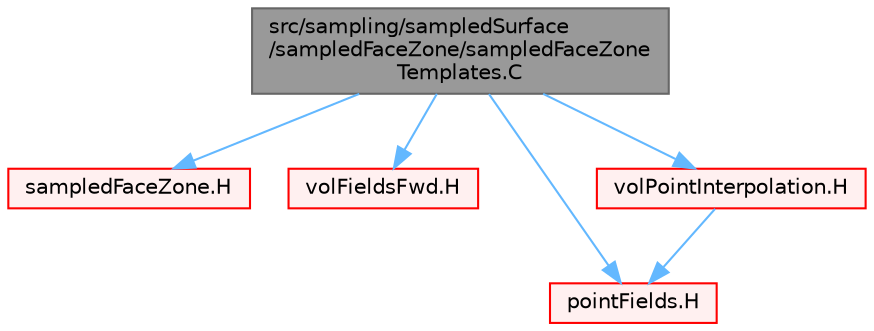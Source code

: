 digraph "src/sampling/sampledSurface/sampledFaceZone/sampledFaceZoneTemplates.C"
{
 // LATEX_PDF_SIZE
  bgcolor="transparent";
  edge [fontname=Helvetica,fontsize=10,labelfontname=Helvetica,labelfontsize=10];
  node [fontname=Helvetica,fontsize=10,shape=box,height=0.2,width=0.4];
  Node1 [id="Node000001",label="src/sampling/sampledSurface\l/sampledFaceZone/sampledFaceZone\lTemplates.C",height=0.2,width=0.4,color="gray40", fillcolor="grey60", style="filled", fontcolor="black",tooltip=" "];
  Node1 -> Node2 [id="edge1_Node000001_Node000002",color="steelblue1",style="solid",tooltip=" "];
  Node2 [id="Node000002",label="sampledFaceZone.H",height=0.2,width=0.4,color="red", fillcolor="#FFF0F0", style="filled",URL="$sampledFaceZone_8H.html",tooltip=" "];
  Node1 -> Node284 [id="edge2_Node000001_Node000284",color="steelblue1",style="solid",tooltip=" "];
  Node284 [id="Node000284",label="volFieldsFwd.H",height=0.2,width=0.4,color="red", fillcolor="#FFF0F0", style="filled",URL="$volFieldsFwd_8H.html",tooltip="Forwards and collection of common volume field types."];
  Node1 -> Node349 [id="edge3_Node000001_Node000349",color="steelblue1",style="solid",tooltip=" "];
  Node349 [id="Node000349",label="pointFields.H",height=0.2,width=0.4,color="red", fillcolor="#FFF0F0", style="filled",URL="$pointFields_8H.html",tooltip=" "];
  Node1 -> Node428 [id="edge4_Node000001_Node000428",color="steelblue1",style="solid",tooltip=" "];
  Node428 [id="Node000428",label="volPointInterpolation.H",height=0.2,width=0.4,color="red", fillcolor="#FFF0F0", style="filled",URL="$volPointInterpolation_8H.html",tooltip=" "];
  Node428 -> Node349 [id="edge5_Node000428_Node000349",color="steelblue1",style="solid",tooltip=" "];
}
